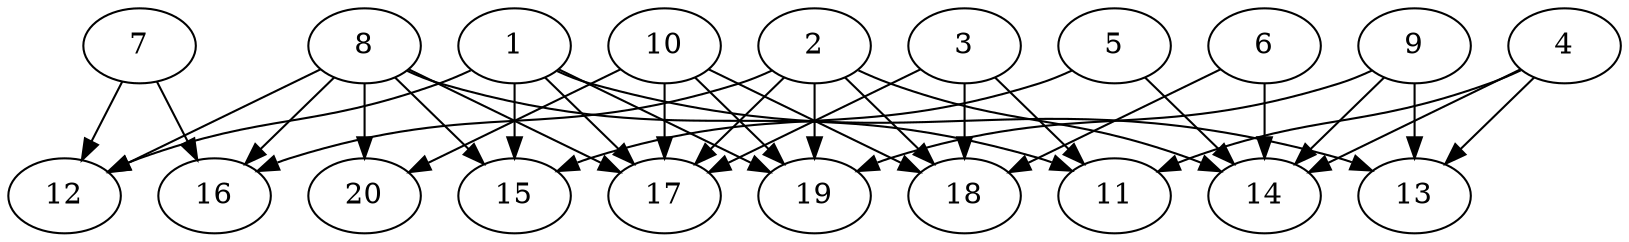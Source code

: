 // DAG automatically generated by daggen at Wed Jul 24 21:27:05 2019
// ./daggen --dot -n 20 --ccr 0.4 --fat 0.7 --regular 0.5 --density 0.5 --mindata 5242880 --maxdata 52428800 
digraph G {
  1 [size="86712320", alpha="0.18", expect_size="34684928"] 
  1 -> 12 [size ="34684928"]
  1 -> 13 [size ="34684928"]
  1 -> 15 [size ="34684928"]
  1 -> 17 [size ="34684928"]
  1 -> 19 [size ="34684928"]
  2 [size="102914560", alpha="0.13", expect_size="41165824"] 
  2 -> 14 [size ="41165824"]
  2 -> 16 [size ="41165824"]
  2 -> 17 [size ="41165824"]
  2 -> 18 [size ="41165824"]
  2 -> 19 [size ="41165824"]
  3 [size="108625920", alpha="0.18", expect_size="43450368"] 
  3 -> 11 [size ="43450368"]
  3 -> 17 [size ="43450368"]
  3 -> 18 [size ="43450368"]
  4 [size="51909120", alpha="0.09", expect_size="20763648"] 
  4 -> 11 [size ="20763648"]
  4 -> 13 [size ="20763648"]
  4 -> 14 [size ="20763648"]
  5 [size="113369600", alpha="0.04", expect_size="45347840"] 
  5 -> 14 [size ="45347840"]
  5 -> 15 [size ="45347840"]
  6 [size="49520640", alpha="0.03", expect_size="19808256"] 
  6 -> 14 [size ="19808256"]
  6 -> 18 [size ="19808256"]
  7 [size="51760640", alpha="0.14", expect_size="20704256"] 
  7 -> 12 [size ="20704256"]
  7 -> 16 [size ="20704256"]
  8 [size="124446720", alpha="0.18", expect_size="49778688"] 
  8 -> 11 [size ="49778688"]
  8 -> 12 [size ="49778688"]
  8 -> 15 [size ="49778688"]
  8 -> 16 [size ="49778688"]
  8 -> 17 [size ="49778688"]
  8 -> 20 [size ="49778688"]
  9 [size="93422080", alpha="0.07", expect_size="37368832"] 
  9 -> 13 [size ="37368832"]
  9 -> 14 [size ="37368832"]
  9 -> 19 [size ="37368832"]
  10 [size="58242560", alpha="0.02", expect_size="23297024"] 
  10 -> 17 [size ="23297024"]
  10 -> 18 [size ="23297024"]
  10 -> 19 [size ="23297024"]
  10 -> 20 [size ="23297024"]
  11 [size="31613440", alpha="0.06", expect_size="12645376"] 
  12 [size="21483520", alpha="0.02", expect_size="8593408"] 
  13 [size="101094400", alpha="0.12", expect_size="40437760"] 
  14 [size="90705920", alpha="0.14", expect_size="36282368"] 
  15 [size="23761920", alpha="0.12", expect_size="9504768"] 
  16 [size="48145920", alpha="0.03", expect_size="19258368"] 
  17 [size="65576960", alpha="0.10", expect_size="26230784"] 
  18 [size="29201920", alpha="0.10", expect_size="11680768"] 
  19 [size="16908800", alpha="0.06", expect_size="6763520"] 
  20 [size="55848960", alpha="0.12", expect_size="22339584"] 
}
